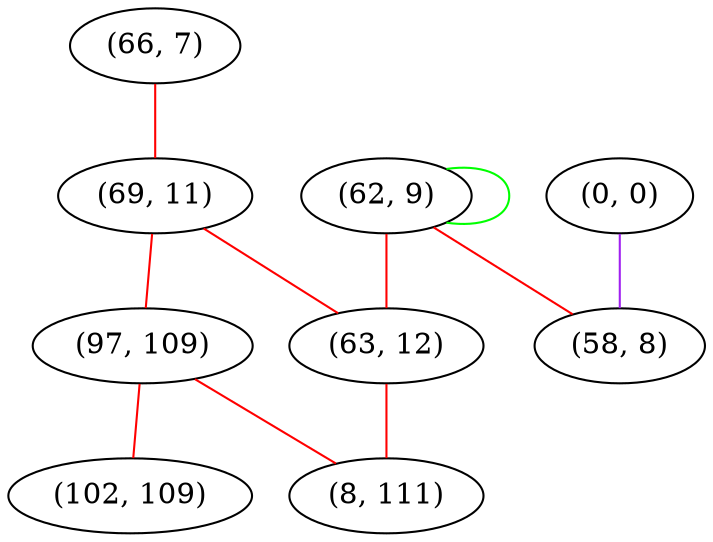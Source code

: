 graph "" {
"(66, 7)";
"(0, 0)";
"(69, 11)";
"(97, 109)";
"(62, 9)";
"(63, 12)";
"(58, 8)";
"(102, 109)";
"(8, 111)";
"(66, 7)" -- "(69, 11)"  [color=red, key=0, weight=1];
"(0, 0)" -- "(58, 8)"  [color=purple, key=0, weight=4];
"(69, 11)" -- "(63, 12)"  [color=red, key=0, weight=1];
"(69, 11)" -- "(97, 109)"  [color=red, key=0, weight=1];
"(97, 109)" -- "(102, 109)"  [color=red, key=0, weight=1];
"(97, 109)" -- "(8, 111)"  [color=red, key=0, weight=1];
"(62, 9)" -- "(63, 12)"  [color=red, key=0, weight=1];
"(62, 9)" -- "(58, 8)"  [color=red, key=0, weight=1];
"(62, 9)" -- "(62, 9)"  [color=green, key=0, weight=2];
"(63, 12)" -- "(8, 111)"  [color=red, key=0, weight=1];
}
